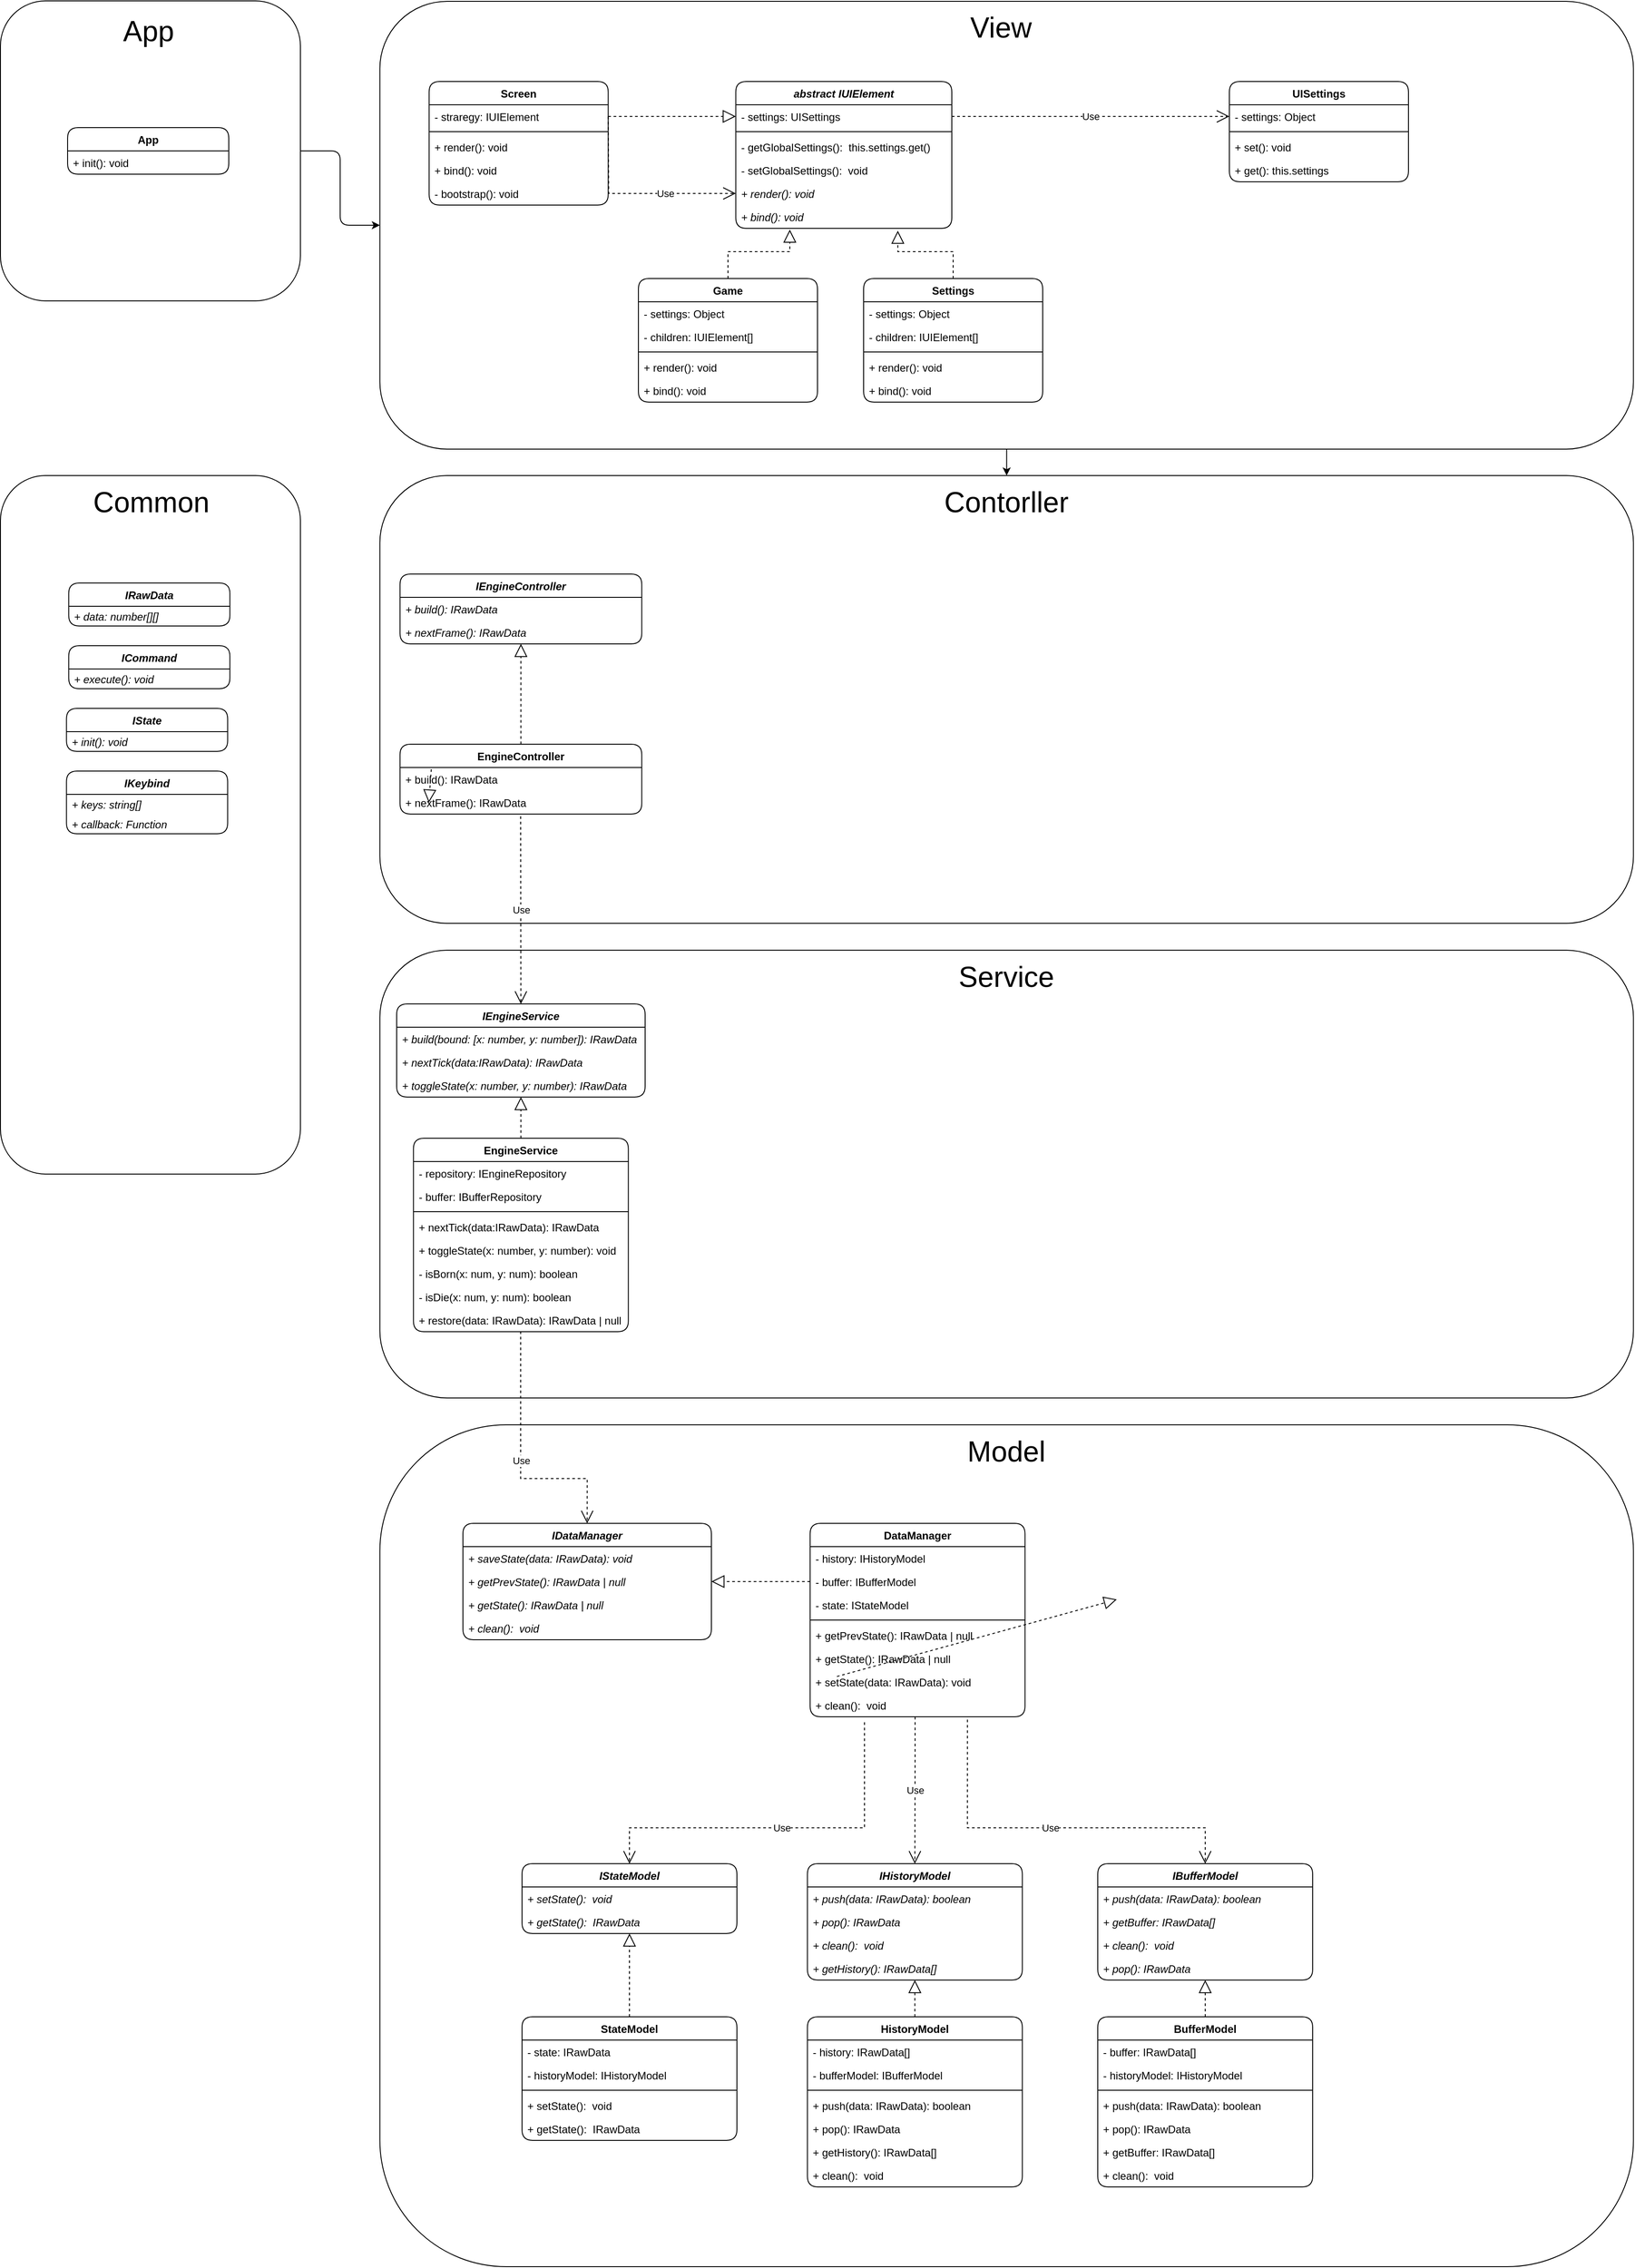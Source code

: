 <mxfile version="20.2.3" type="device"><diagram id="C5RBs43oDa-KdzZeNtuy" name="Page-1"><mxGraphModel dx="4342" dy="3122" grid="1" gridSize="10" guides="1" tooltips="1" connect="1" arrows="1" fold="1" page="1" pageScale="1" pageWidth="827" pageHeight="1169" math="0" shadow="0"><root><mxCell id="WIyWlLk6GJQsqaUBKTNV-0"/><mxCell id="WIyWlLk6GJQsqaUBKTNV-1" parent="WIyWlLk6GJQsqaUBKTNV-0"/><mxCell id="ZFPQT7-plq_r8FLqakRY-70" value="" style="whiteSpace=wrap;html=1;aspect=fixed;fontSize=12;rounded=1;" parent="WIyWlLk6GJQsqaUBKTNV-1" vertex="1"><mxGeometry x="-572.5" y="-720" width="335" height="335" as="geometry"/></mxCell><mxCell id="ZFPQT7-plq_r8FLqakRY-41" value="" style="rounded=1;whiteSpace=wrap;html=1;" parent="WIyWlLk6GJQsqaUBKTNV-1" vertex="1"><mxGeometry x="-148.75" y="-190" width="1400" height="500" as="geometry"/></mxCell><mxCell id="ZFPQT7-plq_r8FLqakRY-0" value="" style="rounded=1;whiteSpace=wrap;html=1;" parent="WIyWlLk6GJQsqaUBKTNV-1" vertex="1"><mxGeometry x="-148.75" y="870" width="1400" height="940" as="geometry"/></mxCell><mxCell id="ZFPQT7-plq_r8FLqakRY-5" value="&lt;span style=&quot;font-size: 32px;&quot;&gt;Model&lt;/span&gt;" style="text;html=1;strokeColor=none;fillColor=none;align=center;verticalAlign=middle;whiteSpace=wrap;rounded=1;" parent="WIyWlLk6GJQsqaUBKTNV-1" vertex="1"><mxGeometry x="386.25" y="870" width="330" height="60" as="geometry"/></mxCell><mxCell id="ZFPQT7-plq_r8FLqakRY-6" value="" style="rounded=1;whiteSpace=wrap;html=1;" parent="WIyWlLk6GJQsqaUBKTNV-1" vertex="1"><mxGeometry x="-148.75" y="340" width="1400" height="500" as="geometry"/></mxCell><mxCell id="a0K-S5J_zmwvSvh9t8Fi-130" style="edgeStyle=none;rounded=0;orthogonalLoop=1;jettySize=auto;html=1;entryX=0.5;entryY=0;entryDx=0;entryDy=0;" edge="1" parent="WIyWlLk6GJQsqaUBKTNV-1" source="ZFPQT7-plq_r8FLqakRY-7" target="ZFPQT7-plq_r8FLqakRY-42"><mxGeometry relative="1" as="geometry"/></mxCell><mxCell id="ZFPQT7-plq_r8FLqakRY-7" value="" style="rounded=1;whiteSpace=wrap;html=1;" parent="WIyWlLk6GJQsqaUBKTNV-1" vertex="1"><mxGeometry x="-148.75" y="-719.5" width="1400" height="500" as="geometry"/></mxCell><mxCell id="ZFPQT7-plq_r8FLqakRY-8" value="&lt;font style=&quot;font-size: 32px;&quot;&gt;Service&lt;/font&gt;" style="text;html=1;strokeColor=none;fillColor=none;align=center;verticalAlign=middle;whiteSpace=wrap;rounded=1;" parent="WIyWlLk6GJQsqaUBKTNV-1" vertex="1"><mxGeometry x="386.25" y="340" width="330" height="60" as="geometry"/></mxCell><mxCell id="ZFPQT7-plq_r8FLqakRY-9" value="&lt;font style=&quot;font-size: 32px;&quot;&gt;View&lt;br&gt;&lt;/font&gt;" style="text;html=1;strokeColor=none;fillColor=none;align=center;verticalAlign=middle;whiteSpace=wrap;rounded=1;" parent="WIyWlLk6GJQsqaUBKTNV-1" vertex="1"><mxGeometry x="380.25" y="-720" width="330" height="60" as="geometry"/></mxCell><mxCell id="ZFPQT7-plq_r8FLqakRY-42" value="&lt;font style=&quot;font-size: 32px;&quot;&gt;Contorller&lt;br&gt;&lt;/font&gt;" style="text;html=1;strokeColor=none;fillColor=none;align=center;verticalAlign=middle;whiteSpace=wrap;rounded=1;" parent="WIyWlLk6GJQsqaUBKTNV-1" vertex="1"><mxGeometry x="386.25" y="-190" width="330" height="60" as="geometry"/></mxCell><mxCell id="ZFPQT7-plq_r8FLqakRY-62" value="App" style="swimlane;fontStyle=1;align=center;verticalAlign=top;childLayout=stackLayout;horizontal=1;startSize=26;horizontalStack=0;resizeParent=1;resizeParentMax=0;resizeLast=0;collapsible=1;marginBottom=0;fontSize=12;rounded=1;" parent="WIyWlLk6GJQsqaUBKTNV-1" vertex="1"><mxGeometry x="-497.5" y="-578.5" width="180" height="52" as="geometry"/></mxCell><mxCell id="ZFPQT7-plq_r8FLqakRY-67" value="+ init(): void" style="text;strokeColor=none;fillColor=none;align=left;verticalAlign=top;spacingLeft=4;spacingRight=4;overflow=hidden;rotatable=0;points=[[0,0.5],[1,0.5]];portConstraint=eastwest;fontSize=12;rounded=1;" parent="ZFPQT7-plq_r8FLqakRY-62" vertex="1"><mxGeometry y="26" width="180" height="26" as="geometry"/></mxCell><mxCell id="ZFPQT7-plq_r8FLqakRY-71" value="&lt;font style=&quot;font-size: 32px;&quot;&gt;App&lt;br&gt;&lt;/font&gt;" style="text;html=1;strokeColor=none;fillColor=none;align=center;verticalAlign=middle;whiteSpace=wrap;rounded=1;" parent="WIyWlLk6GJQsqaUBKTNV-1" vertex="1"><mxGeometry x="-572.5" y="-716.5" width="330" height="60" as="geometry"/></mxCell><mxCell id="ZFPQT7-plq_r8FLqakRY-72" value="HistoryModel" style="swimlane;fontStyle=1;align=center;verticalAlign=top;childLayout=stackLayout;horizontal=1;startSize=26;horizontalStack=0;resizeParent=1;resizeParentMax=0;resizeLast=0;collapsible=1;marginBottom=0;fontSize=12;rounded=1;" parent="WIyWlLk6GJQsqaUBKTNV-1" vertex="1"><mxGeometry x="328.75" y="1531" width="240" height="190" as="geometry"/></mxCell><mxCell id="ZFPQT7-plq_r8FLqakRY-73" value="- history: IRawData[]" style="text;strokeColor=none;fillColor=none;align=left;verticalAlign=top;spacingLeft=4;spacingRight=4;overflow=hidden;rotatable=0;points=[[0,0.5],[1,0.5]];portConstraint=eastwest;fontSize=12;rounded=1;" parent="ZFPQT7-plq_r8FLqakRY-72" vertex="1"><mxGeometry y="26" width="240" height="26" as="geometry"/></mxCell><mxCell id="a0K-S5J_zmwvSvh9t8Fi-145" value="- bufferModel: IBufferModel" style="text;strokeColor=none;fillColor=none;align=left;verticalAlign=top;spacingLeft=4;spacingRight=4;overflow=hidden;rotatable=0;points=[[0,0.5],[1,0.5]];portConstraint=eastwest;fontSize=12;rounded=1;" vertex="1" parent="ZFPQT7-plq_r8FLqakRY-72"><mxGeometry y="52" width="240" height="26" as="geometry"/></mxCell><mxCell id="ZFPQT7-plq_r8FLqakRY-77" value="" style="line;strokeWidth=1;fillColor=none;align=left;verticalAlign=middle;spacingTop=-1;spacingLeft=3;spacingRight=3;rotatable=0;labelPosition=right;points=[];portConstraint=eastwest;fontSize=12;rounded=1;" parent="ZFPQT7-plq_r8FLqakRY-72" vertex="1"><mxGeometry y="78" width="240" height="8" as="geometry"/></mxCell><mxCell id="ZFPQT7-plq_r8FLqakRY-76" value="+ push(data: IRawData): boolean" style="text;strokeColor=none;fillColor=none;align=left;verticalAlign=top;spacingLeft=4;spacingRight=4;overflow=hidden;rotatable=0;points=[[0,0.5],[1,0.5]];portConstraint=eastwest;fontSize=12;rounded=1;" parent="ZFPQT7-plq_r8FLqakRY-72" vertex="1"><mxGeometry y="86" width="240" height="26" as="geometry"/></mxCell><mxCell id="ZFPQT7-plq_r8FLqakRY-78" value="+ pop(): IRawData" style="text;strokeColor=none;fillColor=none;align=left;verticalAlign=top;spacingLeft=4;spacingRight=4;overflow=hidden;rotatable=0;points=[[0,0.5],[1,0.5]];portConstraint=eastwest;fontSize=12;rounded=1;" parent="ZFPQT7-plq_r8FLqakRY-72" vertex="1"><mxGeometry y="112" width="240" height="26" as="geometry"/></mxCell><mxCell id="a0K-S5J_zmwvSvh9t8Fi-171" value="+ getHistory(): IRawData[]" style="text;strokeColor=none;fillColor=none;align=left;verticalAlign=top;spacingLeft=4;spacingRight=4;overflow=hidden;rotatable=0;points=[[0,0.5],[1,0.5]];portConstraint=eastwest;fontSize=12;rounded=1;fontStyle=0" vertex="1" parent="ZFPQT7-plq_r8FLqakRY-72"><mxGeometry y="138" width="240" height="26" as="geometry"/></mxCell><mxCell id="a0K-S5J_zmwvSvh9t8Fi-67" value="+ clean():  void" style="text;strokeColor=none;fillColor=none;align=left;verticalAlign=top;spacingLeft=4;spacingRight=4;overflow=hidden;rotatable=0;points=[[0,0.5],[1,0.5]];portConstraint=eastwest;fontSize=12;rounded=1;fontStyle=0" vertex="1" parent="ZFPQT7-plq_r8FLqakRY-72"><mxGeometry y="164" width="240" height="26" as="geometry"/></mxCell><mxCell id="ZFPQT7-plq_r8FLqakRY-80" value="" style="rounded=1;whiteSpace=wrap;html=1;fontSize=12;" parent="WIyWlLk6GJQsqaUBKTNV-1" vertex="1"><mxGeometry x="-572.5" y="-190" width="335" height="780" as="geometry"/></mxCell><mxCell id="ZFPQT7-plq_r8FLqakRY-81" value="&lt;font style=&quot;font-size: 32px;&quot;&gt;Common&lt;br&gt;&lt;/font&gt;" style="text;html=1;strokeColor=none;fillColor=none;align=center;verticalAlign=middle;whiteSpace=wrap;rounded=1;" parent="WIyWlLk6GJQsqaUBKTNV-1" vertex="1"><mxGeometry x="-568.75" y="-190" width="330" height="60" as="geometry"/></mxCell><mxCell id="ZFPQT7-plq_r8FLqakRY-82" value="IRawData" style="swimlane;fontStyle=3;align=center;verticalAlign=top;childLayout=stackLayout;horizontal=1;startSize=26;horizontalStack=0;resizeParent=1;resizeParentMax=0;resizeLast=0;collapsible=1;marginBottom=0;fontSize=12;rounded=1;" parent="WIyWlLk6GJQsqaUBKTNV-1" vertex="1"><mxGeometry x="-496.25" y="-70" width="180" height="48" as="geometry"/></mxCell><mxCell id="ZFPQT7-plq_r8FLqakRY-83" value="+ data: number[][]" style="text;strokeColor=none;fillColor=none;align=left;verticalAlign=middle;spacingLeft=4;spacingRight=4;overflow=hidden;rotatable=0;points=[[0,0.5],[1,0.5]];portConstraint=eastwest;fontSize=12;fontStyle=2;rounded=1;" parent="ZFPQT7-plq_r8FLqakRY-82" vertex="1"><mxGeometry y="26" width="180" height="22" as="geometry"/></mxCell><mxCell id="ZFPQT7-plq_r8FLqakRY-112" value="" style="endArrow=block;dashed=1;endFill=0;endSize=12;html=1;rounded=1;fontSize=12;exitX=0.5;exitY=0;exitDx=0;exitDy=0;entryX=0.503;entryY=1.124;entryDx=0;entryDy=0;entryPerimeter=0;" parent="WIyWlLk6GJQsqaUBKTNV-1" source="ZFPQT7-plq_r8FLqakRY-35" edge="1"><mxGeometry width="160" relative="1" as="geometry"><mxPoint x="-90" y="120" as="sourcePoint"/><mxPoint x="-94.07" y="175.224" as="targetPoint"/><Array as="points"/></mxGeometry></mxCell><mxCell id="ZFPQT7-plq_r8FLqakRY-154" value="ICommand" style="swimlane;fontStyle=3;align=center;verticalAlign=top;childLayout=stackLayout;horizontal=1;startSize=26;horizontalStack=0;resizeParent=1;resizeParentMax=0;resizeLast=0;collapsible=1;marginBottom=0;fontSize=12;rounded=1;" parent="WIyWlLk6GJQsqaUBKTNV-1" vertex="1"><mxGeometry x="-496.25" width="180" height="48" as="geometry"/></mxCell><mxCell id="ZFPQT7-plq_r8FLqakRY-155" value="+ execute(): void" style="text;strokeColor=none;fillColor=none;align=left;verticalAlign=middle;spacingLeft=4;spacingRight=4;overflow=hidden;rotatable=0;points=[[0,0.5],[1,0.5]];portConstraint=eastwest;fontSize=12;fontStyle=2;rounded=1;" parent="ZFPQT7-plq_r8FLqakRY-154" vertex="1"><mxGeometry y="26" width="180" height="22" as="geometry"/></mxCell><mxCell id="ZFPQT7-plq_r8FLqakRY-205" value="IHistoryModel" style="swimlane;fontStyle=3;align=center;verticalAlign=top;childLayout=stackLayout;horizontal=1;startSize=26;horizontalStack=0;resizeParent=1;resizeParentMax=0;resizeLast=0;collapsible=1;marginBottom=0;fontSize=12;rounded=1;" parent="WIyWlLk6GJQsqaUBKTNV-1" vertex="1"><mxGeometry x="328.75" y="1360" width="240" height="130" as="geometry"/></mxCell><mxCell id="ZFPQT7-plq_r8FLqakRY-208" value="+ push(data: IRawData): boolean" style="text;strokeColor=none;fillColor=none;align=left;verticalAlign=top;spacingLeft=4;spacingRight=4;overflow=hidden;rotatable=0;points=[[0,0.5],[1,0.5]];portConstraint=eastwest;fontSize=12;rounded=1;fontStyle=2" parent="ZFPQT7-plq_r8FLqakRY-205" vertex="1"><mxGeometry y="26" width="240" height="26" as="geometry"/></mxCell><mxCell id="ZFPQT7-plq_r8FLqakRY-209" value="+ pop(): IRawData" style="text;strokeColor=none;fillColor=none;align=left;verticalAlign=top;spacingLeft=4;spacingRight=4;overflow=hidden;rotatable=0;points=[[0,0.5],[1,0.5]];portConstraint=eastwest;fontSize=12;rounded=1;fontStyle=2" parent="ZFPQT7-plq_r8FLqakRY-205" vertex="1"><mxGeometry y="52" width="240" height="26" as="geometry"/></mxCell><mxCell id="a0K-S5J_zmwvSvh9t8Fi-66" value="+ clean():  void" style="text;strokeColor=none;fillColor=none;align=left;verticalAlign=top;spacingLeft=4;spacingRight=4;overflow=hidden;rotatable=0;points=[[0,0.5],[1,0.5]];portConstraint=eastwest;fontSize=12;rounded=1;fontStyle=2" vertex="1" parent="ZFPQT7-plq_r8FLqakRY-205"><mxGeometry y="78" width="240" height="26" as="geometry"/></mxCell><mxCell id="a0K-S5J_zmwvSvh9t8Fi-38" value="+ getHistory(): IRawData[]" style="text;strokeColor=none;fillColor=none;align=left;verticalAlign=top;spacingLeft=4;spacingRight=4;overflow=hidden;rotatable=0;points=[[0,0.5],[1,0.5]];portConstraint=eastwest;fontSize=12;rounded=1;fontStyle=2" vertex="1" parent="ZFPQT7-plq_r8FLqakRY-205"><mxGeometry y="104" width="240" height="26" as="geometry"/></mxCell><mxCell id="ZFPQT7-plq_r8FLqakRY-217" value="IState" style="swimlane;fontStyle=3;align=center;verticalAlign=top;childLayout=stackLayout;horizontal=1;startSize=26;horizontalStack=0;resizeParent=1;resizeParentMax=0;resizeLast=0;collapsible=1;marginBottom=0;fontSize=12;rounded=1;" parent="WIyWlLk6GJQsqaUBKTNV-1" vertex="1"><mxGeometry x="-498.75" y="70" width="180" height="48" as="geometry"/></mxCell><mxCell id="ZFPQT7-plq_r8FLqakRY-218" value="+ init(): void" style="text;strokeColor=none;fillColor=none;align=left;verticalAlign=middle;spacingLeft=4;spacingRight=4;overflow=hidden;rotatable=0;points=[[0,0.5],[1,0.5]];portConstraint=eastwest;fontSize=12;fontStyle=2;rounded=1;" parent="ZFPQT7-plq_r8FLqakRY-217" vertex="1"><mxGeometry y="26" width="180" height="22" as="geometry"/></mxCell><mxCell id="ZFPQT7-plq_r8FLqakRY-226" value="" style="edgeStyle=orthogonalEdgeStyle;rounded=1;orthogonalLoop=1;jettySize=auto;html=1;entryX=0;entryY=0.5;entryDx=0;entryDy=0;fontSize=12;exitX=1;exitY=0.5;exitDx=0;exitDy=0;endArrow=classic;endFill=1;" parent="WIyWlLk6GJQsqaUBKTNV-1" source="ZFPQT7-plq_r8FLqakRY-70" target="ZFPQT7-plq_r8FLqakRY-7" edge="1"><mxGeometry relative="1" as="geometry"><mxPoint x="-643.75" y="60" as="sourcePoint"/><mxPoint x="-498.75" y="60" as="targetPoint"/></mxGeometry></mxCell><mxCell id="ZFPQT7-plq_r8FLqakRY-315" value="Screen" style="swimlane;fontStyle=1;align=center;verticalAlign=top;childLayout=stackLayout;horizontal=1;startSize=26;horizontalStack=0;resizeParent=1;resizeParentMax=0;resizeLast=0;collapsible=1;marginBottom=0;fontSize=12;rounded=1;" parent="WIyWlLk6GJQsqaUBKTNV-1" vertex="1"><mxGeometry x="-93.75" y="-630" width="200" height="138" as="geometry"/></mxCell><mxCell id="a0K-S5J_zmwvSvh9t8Fi-105" value="- straregy: IUIElement" style="text;strokeColor=none;fillColor=none;align=left;verticalAlign=top;spacingLeft=4;spacingRight=4;overflow=hidden;rotatable=0;points=[[0,0.5],[1,0.5]];portConstraint=eastwest;fontSize=12;rounded=1;" vertex="1" parent="ZFPQT7-plq_r8FLqakRY-315"><mxGeometry y="26" width="200" height="26" as="geometry"/></mxCell><mxCell id="1AqhYVj75yajqTgA6Vtp-3" value="" style="line;strokeWidth=1;fillColor=none;align=left;verticalAlign=middle;spacingTop=-1;spacingLeft=3;spacingRight=3;rotatable=0;labelPosition=right;points=[];portConstraint=eastwest;fontSize=16;" parent="ZFPQT7-plq_r8FLqakRY-315" vertex="1"><mxGeometry y="52" width="200" height="8" as="geometry"/></mxCell><mxCell id="ZFPQT7-plq_r8FLqakRY-317" value="+ render(): void" style="text;strokeColor=none;fillColor=none;align=left;verticalAlign=top;spacingLeft=4;spacingRight=4;overflow=hidden;rotatable=0;points=[[0,0.5],[1,0.5]];portConstraint=eastwest;fontSize=12;rounded=1;" parent="ZFPQT7-plq_r8FLqakRY-315" vertex="1"><mxGeometry y="60" width="200" height="26" as="geometry"/></mxCell><mxCell id="a0K-S5J_zmwvSvh9t8Fi-115" value="+ bind(): void" style="text;strokeColor=none;fillColor=none;align=left;verticalAlign=top;spacingLeft=4;spacingRight=4;overflow=hidden;rotatable=0;points=[[0,0.5],[1,0.5]];portConstraint=eastwest;fontSize=12;rounded=1;" vertex="1" parent="ZFPQT7-plq_r8FLqakRY-315"><mxGeometry y="86" width="200" height="26" as="geometry"/></mxCell><mxCell id="1AqhYVj75yajqTgA6Vtp-1" value="- bootstrap(): void" style="text;strokeColor=none;fillColor=none;align=left;verticalAlign=top;spacingLeft=4;spacingRight=4;overflow=hidden;rotatable=0;points=[[0,0.5],[1,0.5]];portConstraint=eastwest;fontSize=12;rounded=1;" parent="ZFPQT7-plq_r8FLqakRY-315" vertex="1"><mxGeometry y="112" width="200" height="26" as="geometry"/></mxCell><mxCell id="ZFPQT7-plq_r8FLqakRY-327" value="abstract IUIElement" style="swimlane;fontStyle=3;align=center;verticalAlign=top;childLayout=stackLayout;horizontal=1;startSize=26;horizontalStack=0;resizeParent=1;resizeParentMax=0;resizeLast=0;collapsible=1;marginBottom=0;fontSize=12;rounded=1;" parent="WIyWlLk6GJQsqaUBKTNV-1" vertex="1"><mxGeometry x="248.75" y="-630" width="241.25" height="164" as="geometry"/></mxCell><mxCell id="a0K-S5J_zmwvSvh9t8Fi-204" value="- settings: UISettings" style="text;strokeColor=none;fillColor=none;align=left;verticalAlign=top;spacingLeft=4;spacingRight=4;overflow=hidden;rotatable=0;points=[[0,0.5],[1,0.5]];portConstraint=eastwest;fontSize=12;rounded=1;" vertex="1" parent="ZFPQT7-plq_r8FLqakRY-327"><mxGeometry y="26" width="241.25" height="26" as="geometry"/></mxCell><mxCell id="a0K-S5J_zmwvSvh9t8Fi-205" value="" style="line;strokeWidth=1;fillColor=none;align=left;verticalAlign=middle;spacingTop=-1;spacingLeft=3;spacingRight=3;rotatable=0;labelPosition=right;points=[];portConstraint=eastwest;fontSize=16;" vertex="1" parent="ZFPQT7-plq_r8FLqakRY-327"><mxGeometry y="52" width="241.25" height="8" as="geometry"/></mxCell><mxCell id="a0K-S5J_zmwvSvh9t8Fi-206" value="- getGlobalSettings():  this.settings.get()" style="text;strokeColor=none;fillColor=none;align=left;verticalAlign=top;spacingLeft=4;spacingRight=4;overflow=hidden;rotatable=0;points=[[0,0.5],[1,0.5]];portConstraint=eastwest;fontSize=12;rounded=1;" vertex="1" parent="ZFPQT7-plq_r8FLqakRY-327"><mxGeometry y="60" width="241.25" height="26" as="geometry"/></mxCell><mxCell id="a0K-S5J_zmwvSvh9t8Fi-207" value="- setGlobalSettings():  void" style="text;strokeColor=none;fillColor=none;align=left;verticalAlign=top;spacingLeft=4;spacingRight=4;overflow=hidden;rotatable=0;points=[[0,0.5],[1,0.5]];portConstraint=eastwest;fontSize=12;rounded=1;" vertex="1" parent="ZFPQT7-plq_r8FLqakRY-327"><mxGeometry y="86" width="241.25" height="26" as="geometry"/></mxCell><mxCell id="ZFPQT7-plq_r8FLqakRY-328" value="+ render(): void" style="text;strokeColor=none;fillColor=none;align=left;verticalAlign=top;spacingLeft=4;spacingRight=4;overflow=hidden;rotatable=0;points=[[0,0.5],[1,0.5]];portConstraint=eastwest;fontSize=12;fontStyle=2;rounded=1;" parent="ZFPQT7-plq_r8FLqakRY-327" vertex="1"><mxGeometry y="112" width="241.25" height="26" as="geometry"/></mxCell><mxCell id="a0K-S5J_zmwvSvh9t8Fi-92" value="+ bind(): void" style="text;strokeColor=none;fillColor=none;align=left;verticalAlign=top;spacingLeft=4;spacingRight=4;overflow=hidden;rotatable=0;points=[[0,0.5],[1,0.5]];portConstraint=eastwest;fontSize=12;fontStyle=2;rounded=1;" vertex="1" parent="ZFPQT7-plq_r8FLqakRY-327"><mxGeometry y="138" width="241.25" height="26" as="geometry"/></mxCell><mxCell id="a0K-S5J_zmwvSvh9t8Fi-1" value="IEngineController" style="swimlane;fontStyle=3;align=center;verticalAlign=top;childLayout=stackLayout;horizontal=1;startSize=26;horizontalStack=0;resizeParent=1;resizeParentMax=0;resizeLast=0;collapsible=1;marginBottom=0;fontSize=12;rounded=1;" vertex="1" parent="WIyWlLk6GJQsqaUBKTNV-1"><mxGeometry x="-126.25" y="-80" width="270" height="78" as="geometry"/></mxCell><mxCell id="a0K-S5J_zmwvSvh9t8Fi-3" value="+ build(): IRawData" style="text;strokeColor=none;fillColor=none;align=left;verticalAlign=top;spacingLeft=4;spacingRight=4;overflow=hidden;rotatable=0;points=[[0,0.5],[1,0.5]];portConstraint=eastwest;fontSize=12;rounded=1;fontStyle=2" vertex="1" parent="a0K-S5J_zmwvSvh9t8Fi-1"><mxGeometry y="26" width="270" height="26" as="geometry"/></mxCell><mxCell id="a0K-S5J_zmwvSvh9t8Fi-81" value="+ nextFrame(): IRawData" style="text;strokeColor=none;fillColor=none;align=left;verticalAlign=top;spacingLeft=4;spacingRight=4;overflow=hidden;rotatable=0;points=[[0,0.5],[1,0.5]];portConstraint=eastwest;fontSize=12;rounded=1;fontStyle=2" vertex="1" parent="a0K-S5J_zmwvSvh9t8Fi-1"><mxGeometry y="52" width="270" height="26" as="geometry"/></mxCell><mxCell id="a0K-S5J_zmwvSvh9t8Fi-4" value="IEngineService" style="swimlane;fontStyle=3;align=center;verticalAlign=top;childLayout=stackLayout;horizontal=1;startSize=26;horizontalStack=0;resizeParent=1;resizeParentMax=0;resizeLast=0;collapsible=1;marginBottom=0;fontSize=12;rounded=1;" vertex="1" parent="WIyWlLk6GJQsqaUBKTNV-1"><mxGeometry x="-130" y="400" width="277.5" height="104" as="geometry"/></mxCell><mxCell id="a0K-S5J_zmwvSvh9t8Fi-32" value="+ build(bound: [x: number, y: number]): IRawData" style="text;strokeColor=none;fillColor=none;align=left;verticalAlign=top;spacingLeft=4;spacingRight=4;overflow=hidden;rotatable=0;points=[[0,0.5],[1,0.5]];portConstraint=eastwest;fontSize=12;rounded=1;fontStyle=2" vertex="1" parent="a0K-S5J_zmwvSvh9t8Fi-4"><mxGeometry y="26" width="277.5" height="26" as="geometry"/></mxCell><mxCell id="a0K-S5J_zmwvSvh9t8Fi-5" value="+ nextTick(data:IRawData): IRawData" style="text;strokeColor=none;fillColor=none;align=left;verticalAlign=top;spacingLeft=4;spacingRight=4;overflow=hidden;rotatable=0;points=[[0,0.5],[1,0.5]];portConstraint=eastwest;fontSize=12;rounded=1;fontStyle=2" vertex="1" parent="a0K-S5J_zmwvSvh9t8Fi-4"><mxGeometry y="52" width="277.5" height="26" as="geometry"/></mxCell><mxCell id="a0K-S5J_zmwvSvh9t8Fi-6" value="+ toggleState(x: number, y: number): IRawData" style="text;strokeColor=none;fillColor=none;align=left;verticalAlign=top;spacingLeft=4;spacingRight=4;overflow=hidden;rotatable=0;points=[[0,0.5],[1,0.5]];portConstraint=eastwest;fontSize=12;rounded=1;fontStyle=2" vertex="1" parent="a0K-S5J_zmwvSvh9t8Fi-4"><mxGeometry y="78" width="277.5" height="26" as="geometry"/></mxCell><mxCell id="a0K-S5J_zmwvSvh9t8Fi-9" value="EngineService" style="swimlane;fontStyle=1;align=center;verticalAlign=top;childLayout=stackLayout;horizontal=1;startSize=26;horizontalStack=0;resizeParent=1;resizeParentMax=0;resizeLast=0;collapsible=1;marginBottom=0;fontSize=12;rounded=1;" vertex="1" parent="WIyWlLk6GJQsqaUBKTNV-1"><mxGeometry x="-111.25" y="550" width="240" height="216" as="geometry"/></mxCell><mxCell id="a0K-S5J_zmwvSvh9t8Fi-22" value="- repository: IEngineRepository" style="text;strokeColor=none;fillColor=none;align=left;verticalAlign=top;spacingLeft=4;spacingRight=4;overflow=hidden;rotatable=0;points=[[0,0.5],[1,0.5]];portConstraint=eastwest;fontSize=12;rounded=1;" vertex="1" parent="a0K-S5J_zmwvSvh9t8Fi-9"><mxGeometry y="26" width="240" height="26" as="geometry"/></mxCell><mxCell id="a0K-S5J_zmwvSvh9t8Fi-77" value="- buffer: IBufferRepository" style="text;strokeColor=none;fillColor=none;align=left;verticalAlign=top;spacingLeft=4;spacingRight=4;overflow=hidden;rotatable=0;points=[[0,0.5],[1,0.5]];portConstraint=eastwest;fontSize=12;rounded=1;" vertex="1" parent="a0K-S5J_zmwvSvh9t8Fi-9"><mxGeometry y="52" width="240" height="26" as="geometry"/></mxCell><mxCell id="a0K-S5J_zmwvSvh9t8Fi-11" value="" style="line;strokeWidth=1;fillColor=none;align=left;verticalAlign=middle;spacingTop=-1;spacingLeft=3;spacingRight=3;rotatable=0;labelPosition=right;points=[];portConstraint=eastwest;fontSize=12;rounded=1;" vertex="1" parent="a0K-S5J_zmwvSvh9t8Fi-9"><mxGeometry y="78" width="240" height="8" as="geometry"/></mxCell><mxCell id="a0K-S5J_zmwvSvh9t8Fi-12" value="+ nextTick(data:IRawData): IRawData" style="text;strokeColor=none;fillColor=none;align=left;verticalAlign=top;spacingLeft=4;spacingRight=4;overflow=hidden;rotatable=0;points=[[0,0.5],[1,0.5]];portConstraint=eastwest;fontSize=12;rounded=1;" vertex="1" parent="a0K-S5J_zmwvSvh9t8Fi-9"><mxGeometry y="86" width="240" height="26" as="geometry"/></mxCell><mxCell id="a0K-S5J_zmwvSvh9t8Fi-13" value="+ toggleState(x: number, y: number): void" style="text;strokeColor=none;fillColor=none;align=left;verticalAlign=top;spacingLeft=4;spacingRight=4;overflow=hidden;rotatable=0;points=[[0,0.5],[1,0.5]];portConstraint=eastwest;fontSize=12;rounded=1;" vertex="1" parent="a0K-S5J_zmwvSvh9t8Fi-9"><mxGeometry y="112" width="240" height="26" as="geometry"/></mxCell><mxCell id="a0K-S5J_zmwvSvh9t8Fi-14" value="- isBorn(x: num, y: num): boolean" style="text;strokeColor=none;fillColor=none;align=left;verticalAlign=top;spacingLeft=4;spacingRight=4;overflow=hidden;rotatable=0;points=[[0,0.5],[1,0.5]];portConstraint=eastwest;fontSize=12;rounded=1;" vertex="1" parent="a0K-S5J_zmwvSvh9t8Fi-9"><mxGeometry y="138" width="240" height="26" as="geometry"/></mxCell><mxCell id="a0K-S5J_zmwvSvh9t8Fi-15" value="- isDie(x: num, y: num): boolean" style="text;strokeColor=none;fillColor=none;align=left;verticalAlign=top;spacingLeft=4;spacingRight=4;overflow=hidden;rotatable=0;points=[[0,0.5],[1,0.5]];portConstraint=eastwest;fontSize=12;rounded=1;" vertex="1" parent="a0K-S5J_zmwvSvh9t8Fi-9"><mxGeometry y="164" width="240" height="26" as="geometry"/></mxCell><mxCell id="a0K-S5J_zmwvSvh9t8Fi-16" value="+ restore(data: IRawData): IRawData | null" style="text;strokeColor=none;fillColor=none;align=left;verticalAlign=top;spacingLeft=4;spacingRight=4;overflow=hidden;rotatable=0;points=[[0,0.5],[1,0.5]];portConstraint=eastwest;fontSize=12;rounded=1;" vertex="1" parent="a0K-S5J_zmwvSvh9t8Fi-9"><mxGeometry y="190" width="240" height="26" as="geometry"/></mxCell><mxCell id="a0K-S5J_zmwvSvh9t8Fi-23" value="" style="endArrow=block;dashed=1;endFill=0;endSize=12;html=1;rounded=0;exitX=0.5;exitY=0;exitDx=0;exitDy=0;" edge="1" parent="WIyWlLk6GJQsqaUBKTNV-1" source="a0K-S5J_zmwvSvh9t8Fi-9" target="a0K-S5J_zmwvSvh9t8Fi-6"><mxGeometry width="160" relative="1" as="geometry"><mxPoint x="81.25" y="730" as="sourcePoint"/><mxPoint x="241.25" y="730" as="targetPoint"/></mxGeometry></mxCell><mxCell id="a0K-S5J_zmwvSvh9t8Fi-24" value="DataManager" style="swimlane;fontStyle=1;align=center;verticalAlign=top;childLayout=stackLayout;horizontal=1;startSize=26;horizontalStack=0;resizeParent=1;resizeParentMax=0;resizeLast=0;collapsible=1;marginBottom=0;fontSize=12;rounded=1;" vertex="1" parent="WIyWlLk6GJQsqaUBKTNV-1"><mxGeometry x="331.75" y="980" width="240" height="216" as="geometry"/></mxCell><mxCell id="a0K-S5J_zmwvSvh9t8Fi-25" value="- history: IHistoryModel" style="text;strokeColor=none;fillColor=none;align=left;verticalAlign=top;spacingLeft=4;spacingRight=4;overflow=hidden;rotatable=0;points=[[0,0.5],[1,0.5]];portConstraint=eastwest;fontSize=12;rounded=1;" vertex="1" parent="a0K-S5J_zmwvSvh9t8Fi-24"><mxGeometry y="26" width="240" height="26" as="geometry"/></mxCell><mxCell id="a0K-S5J_zmwvSvh9t8Fi-170" value="- buffer: IBufferModel" style="text;strokeColor=none;fillColor=none;align=left;verticalAlign=top;spacingLeft=4;spacingRight=4;overflow=hidden;rotatable=0;points=[[0,0.5],[1,0.5]];portConstraint=eastwest;fontSize=12;rounded=1;" vertex="1" parent="a0K-S5J_zmwvSvh9t8Fi-24"><mxGeometry y="52" width="240" height="26" as="geometry"/></mxCell><mxCell id="a0K-S5J_zmwvSvh9t8Fi-163" value="- state: IStateModel" style="text;strokeColor=none;fillColor=none;align=left;verticalAlign=top;spacingLeft=4;spacingRight=4;overflow=hidden;rotatable=0;points=[[0,0.5],[1,0.5]];portConstraint=eastwest;fontSize=12;rounded=1;" vertex="1" parent="a0K-S5J_zmwvSvh9t8Fi-24"><mxGeometry y="78" width="240" height="26" as="geometry"/></mxCell><mxCell id="a0K-S5J_zmwvSvh9t8Fi-26" value="" style="line;strokeWidth=1;fillColor=none;align=left;verticalAlign=middle;spacingTop=-1;spacingLeft=3;spacingRight=3;rotatable=0;labelPosition=right;points=[];portConstraint=eastwest;fontSize=12;rounded=1;" vertex="1" parent="a0K-S5J_zmwvSvh9t8Fi-24"><mxGeometry y="104" width="240" height="8" as="geometry"/></mxCell><mxCell id="a0K-S5J_zmwvSvh9t8Fi-41" value="+ getPrevState(): IRawData | null" style="text;strokeColor=none;fillColor=none;align=left;verticalAlign=top;spacingLeft=4;spacingRight=4;overflow=hidden;rotatable=0;points=[[0,0.5],[1,0.5]];portConstraint=eastwest;fontSize=12;rounded=1;fontStyle=0" vertex="1" parent="a0K-S5J_zmwvSvh9t8Fi-24"><mxGeometry y="112" width="240" height="26" as="geometry"/></mxCell><mxCell id="a0K-S5J_zmwvSvh9t8Fi-177" value="+ getState(): IRawData | null" style="text;strokeColor=none;fillColor=none;align=left;verticalAlign=top;spacingLeft=4;spacingRight=4;overflow=hidden;rotatable=0;points=[[0,0.5],[1,0.5]];portConstraint=eastwest;fontSize=12;rounded=1;fontStyle=0" vertex="1" parent="a0K-S5J_zmwvSvh9t8Fi-24"><mxGeometry y="138" width="240" height="26" as="geometry"/></mxCell><mxCell id="a0K-S5J_zmwvSvh9t8Fi-165" value="+ setState(data: IRawData): void" style="text;strokeColor=none;fillColor=none;align=left;verticalAlign=top;spacingLeft=4;spacingRight=4;overflow=hidden;rotatable=0;points=[[0,0.5],[1,0.5]];portConstraint=eastwest;fontSize=12;rounded=1;fontStyle=0" vertex="1" parent="a0K-S5J_zmwvSvh9t8Fi-24"><mxGeometry y="164" width="240" height="26" as="geometry"/></mxCell><mxCell id="a0K-S5J_zmwvSvh9t8Fi-69" value="+ clean():  void" style="text;strokeColor=none;fillColor=none;align=left;verticalAlign=top;spacingLeft=4;spacingRight=4;overflow=hidden;rotatable=0;points=[[0,0.5],[1,0.5]];portConstraint=eastwest;fontSize=12;rounded=1;fontStyle=0" vertex="1" parent="a0K-S5J_zmwvSvh9t8Fi-24"><mxGeometry y="190" width="240" height="26" as="geometry"/></mxCell><mxCell id="a0K-S5J_zmwvSvh9t8Fi-33" value="IDataManager" style="swimlane;fontStyle=3;align=center;verticalAlign=top;childLayout=stackLayout;horizontal=1;startSize=26;horizontalStack=0;resizeParent=1;resizeParentMax=0;resizeLast=0;collapsible=1;marginBottom=0;fontSize=12;rounded=1;" vertex="1" parent="WIyWlLk6GJQsqaUBKTNV-1"><mxGeometry x="-56" y="980" width="277.5" height="130" as="geometry"/></mxCell><mxCell id="a0K-S5J_zmwvSvh9t8Fi-36" value="+ saveState(data: IRawData): void" style="text;strokeColor=none;fillColor=none;align=left;verticalAlign=top;spacingLeft=4;spacingRight=4;overflow=hidden;rotatable=0;points=[[0,0.5],[1,0.5]];portConstraint=eastwest;fontSize=12;rounded=1;fontStyle=2" vertex="1" parent="a0K-S5J_zmwvSvh9t8Fi-33"><mxGeometry y="26" width="277.5" height="26" as="geometry"/></mxCell><mxCell id="a0K-S5J_zmwvSvh9t8Fi-37" value="+ getPrevState(): IRawData | null" style="text;strokeColor=none;fillColor=none;align=left;verticalAlign=top;spacingLeft=4;spacingRight=4;overflow=hidden;rotatable=0;points=[[0,0.5],[1,0.5]];portConstraint=eastwest;fontSize=12;rounded=1;fontStyle=2" vertex="1" parent="a0K-S5J_zmwvSvh9t8Fi-33"><mxGeometry y="52" width="277.5" height="26" as="geometry"/></mxCell><mxCell id="a0K-S5J_zmwvSvh9t8Fi-176" value="+ getState(): IRawData | null" style="text;strokeColor=none;fillColor=none;align=left;verticalAlign=top;spacingLeft=4;spacingRight=4;overflow=hidden;rotatable=0;points=[[0,0.5],[1,0.5]];portConstraint=eastwest;fontSize=12;rounded=1;fontStyle=2" vertex="1" parent="a0K-S5J_zmwvSvh9t8Fi-33"><mxGeometry y="78" width="277.5" height="26" as="geometry"/></mxCell><mxCell id="a0K-S5J_zmwvSvh9t8Fi-68" value="+ clean():  void" style="text;strokeColor=none;fillColor=none;align=left;verticalAlign=top;spacingLeft=4;spacingRight=4;overflow=hidden;rotatable=0;points=[[0,0.5],[1,0.5]];portConstraint=eastwest;fontSize=12;rounded=1;fontStyle=2" vertex="1" parent="a0K-S5J_zmwvSvh9t8Fi-33"><mxGeometry y="104" width="277.5" height="26" as="geometry"/></mxCell><mxCell id="a0K-S5J_zmwvSvh9t8Fi-42" value="" style="endArrow=block;dashed=1;endFill=0;endSize=12;html=1;rounded=0;exitX=0;exitY=0.5;exitDx=0;exitDy=0;entryX=1;entryY=0.5;entryDx=0;entryDy=0;" edge="1" parent="WIyWlLk6GJQsqaUBKTNV-1" source="a0K-S5J_zmwvSvh9t8Fi-170" target="a0K-S5J_zmwvSvh9t8Fi-37"><mxGeometry width="160" relative="1" as="geometry"><mxPoint x="494.25" y="1071" as="sourcePoint"/><mxPoint x="51.5" y="1045" as="targetPoint"/></mxGeometry></mxCell><mxCell id="a0K-S5J_zmwvSvh9t8Fi-43" value="BufferModel" style="swimlane;fontStyle=1;align=center;verticalAlign=top;childLayout=stackLayout;horizontal=1;startSize=26;horizontalStack=0;resizeParent=1;resizeParentMax=0;resizeLast=0;collapsible=1;marginBottom=0;fontSize=12;rounded=1;" vertex="1" parent="WIyWlLk6GJQsqaUBKTNV-1"><mxGeometry x="653" y="1531" width="240" height="190" as="geometry"/></mxCell><mxCell id="a0K-S5J_zmwvSvh9t8Fi-174" value="- buffer: IRawData[]" style="text;strokeColor=none;fillColor=none;align=left;verticalAlign=top;spacingLeft=4;spacingRight=4;overflow=hidden;rotatable=0;points=[[0,0.5],[1,0.5]];portConstraint=eastwest;fontSize=12;rounded=1;" vertex="1" parent="a0K-S5J_zmwvSvh9t8Fi-43"><mxGeometry y="26" width="240" height="26" as="geometry"/></mxCell><mxCell id="a0K-S5J_zmwvSvh9t8Fi-47" value="- historyModel: IHistoryModel" style="text;strokeColor=none;fillColor=none;align=left;verticalAlign=top;spacingLeft=4;spacingRight=4;overflow=hidden;rotatable=0;points=[[0,0.5],[1,0.5]];portConstraint=eastwest;fontSize=12;rounded=1;" vertex="1" parent="a0K-S5J_zmwvSvh9t8Fi-43"><mxGeometry y="52" width="240" height="26" as="geometry"/></mxCell><mxCell id="a0K-S5J_zmwvSvh9t8Fi-48" value="" style="line;strokeWidth=1;fillColor=none;align=left;verticalAlign=middle;spacingTop=-1;spacingLeft=3;spacingRight=3;rotatable=0;labelPosition=right;points=[];portConstraint=eastwest;fontSize=12;rounded=1;" vertex="1" parent="a0K-S5J_zmwvSvh9t8Fi-43"><mxGeometry y="78" width="240" height="8" as="geometry"/></mxCell><mxCell id="a0K-S5J_zmwvSvh9t8Fi-44" value="+ push(data: IRawData): boolean" style="text;strokeColor=none;fillColor=none;align=left;verticalAlign=top;spacingLeft=4;spacingRight=4;overflow=hidden;rotatable=0;points=[[0,0.5],[1,0.5]];portConstraint=eastwest;fontSize=12;rounded=1;" vertex="1" parent="a0K-S5J_zmwvSvh9t8Fi-43"><mxGeometry y="86" width="240" height="26" as="geometry"/></mxCell><mxCell id="a0K-S5J_zmwvSvh9t8Fi-45" value="+ pop(): IRawData" style="text;strokeColor=none;fillColor=none;align=left;verticalAlign=top;spacingLeft=4;spacingRight=4;overflow=hidden;rotatable=0;points=[[0,0.5],[1,0.5]];portConstraint=eastwest;fontSize=12;rounded=1;" vertex="1" parent="a0K-S5J_zmwvSvh9t8Fi-43"><mxGeometry y="112" width="240" height="26" as="geometry"/></mxCell><mxCell id="a0K-S5J_zmwvSvh9t8Fi-173" value="+ getBuffer: IRawData[]" style="text;strokeColor=none;fillColor=none;align=left;verticalAlign=top;spacingLeft=4;spacingRight=4;overflow=hidden;rotatable=0;points=[[0,0.5],[1,0.5]];portConstraint=eastwest;fontSize=12;rounded=1;fontStyle=0" vertex="1" parent="a0K-S5J_zmwvSvh9t8Fi-43"><mxGeometry y="138" width="240" height="26" as="geometry"/></mxCell><mxCell id="a0K-S5J_zmwvSvh9t8Fi-65" value="+ clean():  void" style="text;strokeColor=none;fillColor=none;align=left;verticalAlign=top;spacingLeft=4;spacingRight=4;overflow=hidden;rotatable=0;points=[[0,0.5],[1,0.5]];portConstraint=eastwest;fontSize=12;rounded=1;fontStyle=0" vertex="1" parent="a0K-S5J_zmwvSvh9t8Fi-43"><mxGeometry y="164" width="240" height="26" as="geometry"/></mxCell><mxCell id="a0K-S5J_zmwvSvh9t8Fi-50" value="IBufferModel" style="swimlane;fontStyle=3;align=center;verticalAlign=top;childLayout=stackLayout;horizontal=1;startSize=26;horizontalStack=0;resizeParent=1;resizeParentMax=0;resizeLast=0;collapsible=1;marginBottom=0;fontSize=12;rounded=1;" vertex="1" parent="WIyWlLk6GJQsqaUBKTNV-1"><mxGeometry x="653" y="1360" width="240" height="130" as="geometry"/></mxCell><mxCell id="a0K-S5J_zmwvSvh9t8Fi-51" value="+ push(data: IRawData): boolean" style="text;strokeColor=none;fillColor=none;align=left;verticalAlign=top;spacingLeft=4;spacingRight=4;overflow=hidden;rotatable=0;points=[[0,0.5],[1,0.5]];portConstraint=eastwest;fontSize=12;rounded=1;fontStyle=2" vertex="1" parent="a0K-S5J_zmwvSvh9t8Fi-50"><mxGeometry y="26" width="240" height="26" as="geometry"/></mxCell><mxCell id="a0K-S5J_zmwvSvh9t8Fi-172" value="+ getBuffer: IRawData[]" style="text;strokeColor=none;fillColor=none;align=left;verticalAlign=top;spacingLeft=4;spacingRight=4;overflow=hidden;rotatable=0;points=[[0,0.5],[1,0.5]];portConstraint=eastwest;fontSize=12;rounded=1;fontStyle=2" vertex="1" parent="a0K-S5J_zmwvSvh9t8Fi-50"><mxGeometry y="52" width="240" height="26" as="geometry"/></mxCell><mxCell id="a0K-S5J_zmwvSvh9t8Fi-64" value="+ clean():  void" style="text;strokeColor=none;fillColor=none;align=left;verticalAlign=top;spacingLeft=4;spacingRight=4;overflow=hidden;rotatable=0;points=[[0,0.5],[1,0.5]];portConstraint=eastwest;fontSize=12;rounded=1;fontStyle=2" vertex="1" parent="a0K-S5J_zmwvSvh9t8Fi-50"><mxGeometry y="78" width="240" height="26" as="geometry"/></mxCell><mxCell id="a0K-S5J_zmwvSvh9t8Fi-52" value="+ pop(): IRawData" style="text;strokeColor=none;fillColor=none;align=left;verticalAlign=top;spacingLeft=4;spacingRight=4;overflow=hidden;rotatable=0;points=[[0,0.5],[1,0.5]];portConstraint=eastwest;fontSize=12;rounded=1;fontStyle=2" vertex="1" parent="a0K-S5J_zmwvSvh9t8Fi-50"><mxGeometry y="104" width="240" height="26" as="geometry"/></mxCell><mxCell id="a0K-S5J_zmwvSvh9t8Fi-54" value="" style="endArrow=block;dashed=1;endFill=0;endSize=12;html=1;rounded=0;exitX=0.5;exitY=0;exitDx=0;exitDy=0;" edge="1" parent="WIyWlLk6GJQsqaUBKTNV-1" source="a0K-S5J_zmwvSvh9t8Fi-43" target="a0K-S5J_zmwvSvh9t8Fi-52"><mxGeometry width="160" relative="1" as="geometry"><mxPoint x="633" y="1230" as="sourcePoint"/><mxPoint x="793" y="1230" as="targetPoint"/></mxGeometry></mxCell><mxCell id="a0K-S5J_zmwvSvh9t8Fi-56" value="" style="endArrow=block;dashed=1;endFill=0;endSize=12;html=1;rounded=0;exitX=0.5;exitY=0;exitDx=0;exitDy=0;" edge="1" parent="WIyWlLk6GJQsqaUBKTNV-1" source="ZFPQT7-plq_r8FLqakRY-72" target="a0K-S5J_zmwvSvh9t8Fi-38"><mxGeometry width="160" relative="1" as="geometry"><mxPoint x="188.75" y="1541" as="sourcePoint"/><mxPoint x="448.75" y="1520" as="targetPoint"/></mxGeometry></mxCell><mxCell id="a0K-S5J_zmwvSvh9t8Fi-76" value="" style="endArrow=block;dashed=1;endFill=0;endSize=12;html=1;rounded=0;exitX=0.5;exitY=0;exitDx=0;exitDy=0;" edge="1" parent="WIyWlLk6GJQsqaUBKTNV-1" source="a0K-S5J_zmwvSvh9t8Fi-58"><mxGeometry width="160" relative="1" as="geometry"><mxPoint x="361.75" y="1151" as="sourcePoint"/><mxPoint x="674.25" y="1065" as="targetPoint"/></mxGeometry></mxCell><mxCell id="a0K-S5J_zmwvSvh9t8Fi-79" value="Use" style="endArrow=open;endSize=12;dashed=1;html=1;rounded=0;entryX=0.5;entryY=0;entryDx=0;entryDy=0;exitX=0.499;exitY=0.987;exitDx=0;exitDy=0;exitPerimeter=0;edgeStyle=orthogonalEdgeStyle;" edge="1" parent="WIyWlLk6GJQsqaUBKTNV-1" source="a0K-S5J_zmwvSvh9t8Fi-16" target="a0K-S5J_zmwvSvh9t8Fi-33"><mxGeometry width="160" relative="1" as="geometry"><mxPoint x="9.25" y="770" as="sourcePoint"/><mxPoint x="441.25" y="770" as="targetPoint"/><Array as="points"><mxPoint x="9" y="930"/><mxPoint x="83" y="930"/></Array></mxGeometry></mxCell><mxCell id="a0K-S5J_zmwvSvh9t8Fi-85" value="EngineController" style="swimlane;fontStyle=1;align=center;verticalAlign=top;childLayout=stackLayout;horizontal=1;startSize=26;horizontalStack=0;resizeParent=1;resizeParentMax=0;resizeLast=0;collapsible=1;marginBottom=0;fontSize=12;rounded=1;" vertex="1" parent="WIyWlLk6GJQsqaUBKTNV-1"><mxGeometry x="-126.25" y="110" width="270" height="78" as="geometry"/></mxCell><mxCell id="a0K-S5J_zmwvSvh9t8Fi-86" value="+ build(): IRawData" style="text;strokeColor=none;fillColor=none;align=left;verticalAlign=top;spacingLeft=4;spacingRight=4;overflow=hidden;rotatable=0;points=[[0,0.5],[1,0.5]];portConstraint=eastwest;fontSize=12;rounded=1;fontStyle=0" vertex="1" parent="a0K-S5J_zmwvSvh9t8Fi-85"><mxGeometry y="26" width="270" height="26" as="geometry"/></mxCell><mxCell id="a0K-S5J_zmwvSvh9t8Fi-87" value="+ nextFrame(): IRawData" style="text;strokeColor=none;fillColor=none;align=left;verticalAlign=top;spacingLeft=4;spacingRight=4;overflow=hidden;rotatable=0;points=[[0,0.5],[1,0.5]];portConstraint=eastwest;fontSize=12;rounded=1;fontStyle=0" vertex="1" parent="a0K-S5J_zmwvSvh9t8Fi-85"><mxGeometry y="52" width="270" height="26" as="geometry"/></mxCell><mxCell id="a0K-S5J_zmwvSvh9t8Fi-89" value="" style="endArrow=block;dashed=1;endFill=0;endSize=12;html=1;rounded=0;exitX=0.5;exitY=0;exitDx=0;exitDy=0;" edge="1" parent="WIyWlLk6GJQsqaUBKTNV-1" source="a0K-S5J_zmwvSvh9t8Fi-85" target="a0K-S5J_zmwvSvh9t8Fi-81"><mxGeometry width="160" relative="1" as="geometry"><mxPoint x="-8.75" y="130" as="sourcePoint"/><mxPoint x="9.25" as="targetPoint"/></mxGeometry></mxCell><mxCell id="a0K-S5J_zmwvSvh9t8Fi-98" value="IKeybind" style="swimlane;fontStyle=3;align=center;verticalAlign=top;childLayout=stackLayout;horizontal=1;startSize=26;horizontalStack=0;resizeParent=1;resizeParentMax=0;resizeLast=0;collapsible=1;marginBottom=0;fontSize=12;rounded=1;" vertex="1" parent="WIyWlLk6GJQsqaUBKTNV-1"><mxGeometry x="-498.75" y="140" width="180" height="70" as="geometry"/></mxCell><mxCell id="a0K-S5J_zmwvSvh9t8Fi-99" value="+ keys: string[]" style="text;strokeColor=none;fillColor=none;align=left;verticalAlign=middle;spacingLeft=4;spacingRight=4;overflow=hidden;rotatable=0;points=[[0,0.5],[1,0.5]];portConstraint=eastwest;fontSize=12;fontStyle=2;rounded=1;" vertex="1" parent="a0K-S5J_zmwvSvh9t8Fi-98"><mxGeometry y="26" width="180" height="22" as="geometry"/></mxCell><mxCell id="a0K-S5J_zmwvSvh9t8Fi-102" value="+ callback: Function" style="text;strokeColor=none;fillColor=none;align=left;verticalAlign=middle;spacingLeft=4;spacingRight=4;overflow=hidden;rotatable=0;points=[[0,0.5],[1,0.5]];portConstraint=eastwest;fontSize=12;fontStyle=2;rounded=1;" vertex="1" parent="a0K-S5J_zmwvSvh9t8Fi-98"><mxGeometry y="48" width="180" height="22" as="geometry"/></mxCell><mxCell id="a0K-S5J_zmwvSvh9t8Fi-107" value="Use" style="endArrow=open;endSize=12;dashed=1;html=1;rounded=0;exitX=1;exitY=0.5;exitDx=0;exitDy=0;entryX=0;entryY=0.5;entryDx=0;entryDy=0;edgeStyle=orthogonalEdgeStyle;" edge="1" parent="WIyWlLk6GJQsqaUBKTNV-1" target="ZFPQT7-plq_r8FLqakRY-328"><mxGeometry x="0.311" width="160" relative="1" as="geometry"><mxPoint x="106.25" y="-591.0" as="sourcePoint"/><mxPoint x="208.75" y="-460" as="targetPoint"/><mxPoint as="offset"/></mxGeometry></mxCell><mxCell id="a0K-S5J_zmwvSvh9t8Fi-116" value="" style="endArrow=block;dashed=1;endFill=0;endSize=12;html=1;rounded=0;entryX=0;entryY=0.5;entryDx=0;entryDy=0;edgeStyle=orthogonalEdgeStyle;exitX=1;exitY=0.5;exitDx=0;exitDy=0;" edge="1" parent="WIyWlLk6GJQsqaUBKTNV-1" source="a0K-S5J_zmwvSvh9t8Fi-105" target="a0K-S5J_zmwvSvh9t8Fi-204"><mxGeometry width="160" relative="1" as="geometry"><mxPoint x="110" y="-565" as="sourcePoint"/><mxPoint x="68.75" y="-420" as="targetPoint"/></mxGeometry></mxCell><mxCell id="a0K-S5J_zmwvSvh9t8Fi-131" value="StateModel" style="swimlane;fontStyle=1;align=center;verticalAlign=top;childLayout=stackLayout;horizontal=1;startSize=26;horizontalStack=0;resizeParent=1;resizeParentMax=0;resizeLast=0;collapsible=1;marginBottom=0;fontSize=12;rounded=1;" vertex="1" parent="WIyWlLk6GJQsqaUBKTNV-1"><mxGeometry x="10" y="1531" width="240" height="138" as="geometry"/></mxCell><mxCell id="a0K-S5J_zmwvSvh9t8Fi-146" value="- state: IRawData" style="text;strokeColor=none;fillColor=none;align=left;verticalAlign=top;spacingLeft=4;spacingRight=4;overflow=hidden;rotatable=0;points=[[0,0.5],[1,0.5]];portConstraint=eastwest;fontSize=12;rounded=1;" vertex="1" parent="a0K-S5J_zmwvSvh9t8Fi-131"><mxGeometry y="26" width="240" height="26" as="geometry"/></mxCell><mxCell id="a0K-S5J_zmwvSvh9t8Fi-132" value="- historyModel: IHistoryModel" style="text;strokeColor=none;fillColor=none;align=left;verticalAlign=top;spacingLeft=4;spacingRight=4;overflow=hidden;rotatable=0;points=[[0,0.5],[1,0.5]];portConstraint=eastwest;fontSize=12;rounded=1;" vertex="1" parent="a0K-S5J_zmwvSvh9t8Fi-131"><mxGeometry y="52" width="240" height="26" as="geometry"/></mxCell><mxCell id="a0K-S5J_zmwvSvh9t8Fi-133" value="" style="line;strokeWidth=1;fillColor=none;align=left;verticalAlign=middle;spacingTop=-1;spacingLeft=3;spacingRight=3;rotatable=0;labelPosition=right;points=[];portConstraint=eastwest;fontSize=12;rounded=1;" vertex="1" parent="a0K-S5J_zmwvSvh9t8Fi-131"><mxGeometry y="78" width="240" height="8" as="geometry"/></mxCell><mxCell id="a0K-S5J_zmwvSvh9t8Fi-136" value="+ setState():  void" style="text;strokeColor=none;fillColor=none;align=left;verticalAlign=top;spacingLeft=4;spacingRight=4;overflow=hidden;rotatable=0;points=[[0,0.5],[1,0.5]];portConstraint=eastwest;fontSize=12;rounded=1;fontStyle=0" vertex="1" parent="a0K-S5J_zmwvSvh9t8Fi-131"><mxGeometry y="86" width="240" height="26" as="geometry"/></mxCell><mxCell id="a0K-S5J_zmwvSvh9t8Fi-150" value="+ getState():  IRawData" style="text;strokeColor=none;fillColor=none;align=left;verticalAlign=top;spacingLeft=4;spacingRight=4;overflow=hidden;rotatable=0;points=[[0,0.5],[1,0.5]];portConstraint=eastwest;fontSize=12;rounded=1;fontStyle=0" vertex="1" parent="a0K-S5J_zmwvSvh9t8Fi-131"><mxGeometry y="112" width="240" height="26" as="geometry"/></mxCell><mxCell id="a0K-S5J_zmwvSvh9t8Fi-137" value="IStateModel" style="swimlane;fontStyle=3;align=center;verticalAlign=top;childLayout=stackLayout;horizontal=1;startSize=26;horizontalStack=0;resizeParent=1;resizeParentMax=0;resizeLast=0;collapsible=1;marginBottom=0;fontSize=12;rounded=1;" vertex="1" parent="WIyWlLk6GJQsqaUBKTNV-1"><mxGeometry x="10" y="1360" width="240" height="78" as="geometry"/></mxCell><mxCell id="a0K-S5J_zmwvSvh9t8Fi-140" value="+ setState():  void" style="text;strokeColor=none;fillColor=none;align=left;verticalAlign=top;spacingLeft=4;spacingRight=4;overflow=hidden;rotatable=0;points=[[0,0.5],[1,0.5]];portConstraint=eastwest;fontSize=12;rounded=1;fontStyle=2" vertex="1" parent="a0K-S5J_zmwvSvh9t8Fi-137"><mxGeometry y="26" width="240" height="26" as="geometry"/></mxCell><mxCell id="a0K-S5J_zmwvSvh9t8Fi-149" value="+ getState():  IRawData" style="text;strokeColor=none;fillColor=none;align=left;verticalAlign=top;spacingLeft=4;spacingRight=4;overflow=hidden;rotatable=0;points=[[0,0.5],[1,0.5]];portConstraint=eastwest;fontSize=12;rounded=1;fontStyle=2" vertex="1" parent="a0K-S5J_zmwvSvh9t8Fi-137"><mxGeometry y="52" width="240" height="26" as="geometry"/></mxCell><mxCell id="a0K-S5J_zmwvSvh9t8Fi-142" value="" style="endArrow=block;dashed=1;endFill=0;endSize=12;html=1;rounded=0;exitX=0.5;exitY=0;exitDx=0;exitDy=0;" edge="1" parent="WIyWlLk6GJQsqaUBKTNV-1" source="a0K-S5J_zmwvSvh9t8Fi-131" target="a0K-S5J_zmwvSvh9t8Fi-149"><mxGeometry width="160" relative="1" as="geometry"><mxPoint x="-130" y="1541" as="sourcePoint"/><mxPoint x="130" y="1438" as="targetPoint"/></mxGeometry></mxCell><mxCell id="a0K-S5J_zmwvSvh9t8Fi-147" value="Use" style="endArrow=open;endSize=12;dashed=1;html=1;rounded=0;entryX=0.5;entryY=0;entryDx=0;entryDy=0;edgeStyle=orthogonalEdgeStyle;" edge="1" parent="WIyWlLk6GJQsqaUBKTNV-1" source="a0K-S5J_zmwvSvh9t8Fi-69" target="ZFPQT7-plq_r8FLqakRY-205"><mxGeometry width="160" relative="1" as="geometry"><mxPoint x="103" y="1150" as="sourcePoint"/><mxPoint x="343" y="1140" as="targetPoint"/><Array as="points"><mxPoint x="449" y="1240"/><mxPoint x="449" y="1240"/></Array></mxGeometry></mxCell><mxCell id="a0K-S5J_zmwvSvh9t8Fi-168" value="Use" style="endArrow=open;endSize=12;dashed=1;html=1;rounded=0;entryX=0.5;entryY=0;entryDx=0;entryDy=0;edgeStyle=orthogonalEdgeStyle;exitX=0.253;exitY=1.236;exitDx=0;exitDy=0;exitPerimeter=0;" edge="1" parent="WIyWlLk6GJQsqaUBKTNV-1" source="a0K-S5J_zmwvSvh9t8Fi-69" target="a0K-S5J_zmwvSvh9t8Fi-137"><mxGeometry width="160" relative="1" as="geometry"><mxPoint x="390" y="1196" as="sourcePoint"/><mxPoint x="458.75" y="1370" as="targetPoint"/><Array as="points"><mxPoint x="393" y="1320"/><mxPoint x="130" y="1320"/></Array></mxGeometry></mxCell><mxCell id="a0K-S5J_zmwvSvh9t8Fi-169" value="Use" style="endArrow=open;endSize=12;dashed=1;html=1;rounded=0;entryX=0.5;entryY=0;entryDx=0;entryDy=0;edgeStyle=orthogonalEdgeStyle;exitX=0.732;exitY=1.12;exitDx=0;exitDy=0;exitPerimeter=0;" edge="1" parent="WIyWlLk6GJQsqaUBKTNV-1" source="a0K-S5J_zmwvSvh9t8Fi-69" target="a0K-S5J_zmwvSvh9t8Fi-50"><mxGeometry width="160" relative="1" as="geometry"><mxPoint x="459.0" y="1175.0" as="sourcePoint"/><mxPoint x="458.75" y="1370" as="targetPoint"/><Array as="points"><mxPoint x="507" y="1320"/><mxPoint x="773" y="1320"/></Array></mxGeometry></mxCell><mxCell id="a0K-S5J_zmwvSvh9t8Fi-179" value="Game" style="swimlane;fontStyle=1;align=center;verticalAlign=top;childLayout=stackLayout;horizontal=1;startSize=26;horizontalStack=0;resizeParent=1;resizeParentMax=0;resizeLast=0;collapsible=1;marginBottom=0;fontSize=12;rounded=1;" vertex="1" parent="WIyWlLk6GJQsqaUBKTNV-1"><mxGeometry x="140" y="-410" width="200" height="138" as="geometry"/></mxCell><mxCell id="a0K-S5J_zmwvSvh9t8Fi-180" value="- settings: Object" style="text;strokeColor=none;fillColor=none;align=left;verticalAlign=top;spacingLeft=4;spacingRight=4;overflow=hidden;rotatable=0;points=[[0,0.5],[1,0.5]];portConstraint=eastwest;fontSize=12;rounded=1;" vertex="1" parent="a0K-S5J_zmwvSvh9t8Fi-179"><mxGeometry y="26" width="200" height="26" as="geometry"/></mxCell><mxCell id="a0K-S5J_zmwvSvh9t8Fi-181" value="- children: IUIElement[]" style="text;strokeColor=none;fillColor=none;align=left;verticalAlign=top;spacingLeft=4;spacingRight=4;overflow=hidden;rotatable=0;points=[[0,0.5],[1,0.5]];portConstraint=eastwest;fontSize=12;rounded=1;" vertex="1" parent="a0K-S5J_zmwvSvh9t8Fi-179"><mxGeometry y="52" width="200" height="26" as="geometry"/></mxCell><mxCell id="a0K-S5J_zmwvSvh9t8Fi-182" value="" style="line;strokeWidth=1;fillColor=none;align=left;verticalAlign=middle;spacingTop=-1;spacingLeft=3;spacingRight=3;rotatable=0;labelPosition=right;points=[];portConstraint=eastwest;fontSize=16;" vertex="1" parent="a0K-S5J_zmwvSvh9t8Fi-179"><mxGeometry y="78" width="200" height="8" as="geometry"/></mxCell><mxCell id="a0K-S5J_zmwvSvh9t8Fi-183" value="+ render(): void" style="text;strokeColor=none;fillColor=none;align=left;verticalAlign=top;spacingLeft=4;spacingRight=4;overflow=hidden;rotatable=0;points=[[0,0.5],[1,0.5]];portConstraint=eastwest;fontSize=12;rounded=1;" vertex="1" parent="a0K-S5J_zmwvSvh9t8Fi-179"><mxGeometry y="86" width="200" height="26" as="geometry"/></mxCell><mxCell id="a0K-S5J_zmwvSvh9t8Fi-184" value="+ bind(): void" style="text;strokeColor=none;fillColor=none;align=left;verticalAlign=top;spacingLeft=4;spacingRight=4;overflow=hidden;rotatable=0;points=[[0,0.5],[1,0.5]];portConstraint=eastwest;fontSize=12;fontStyle=0;rounded=1;" vertex="1" parent="a0K-S5J_zmwvSvh9t8Fi-179"><mxGeometry y="112" width="200" height="26" as="geometry"/></mxCell><mxCell id="a0K-S5J_zmwvSvh9t8Fi-186" value="Use" style="endArrow=open;endSize=12;dashed=1;html=1;rounded=0;exitX=0.499;exitY=1.098;exitDx=0;exitDy=0;exitPerimeter=0;entryX=0.5;entryY=0;entryDx=0;entryDy=0;" edge="1" parent="WIyWlLk6GJQsqaUBKTNV-1" source="a0K-S5J_zmwvSvh9t8Fi-87" target="a0K-S5J_zmwvSvh9t8Fi-4"><mxGeometry width="160" relative="1" as="geometry"><mxPoint x="100" y="460" as="sourcePoint"/><mxPoint x="260" y="460" as="targetPoint"/></mxGeometry></mxCell><mxCell id="a0K-S5J_zmwvSvh9t8Fi-187" value="Settings" style="swimlane;fontStyle=1;align=center;verticalAlign=top;childLayout=stackLayout;horizontal=1;startSize=26;horizontalStack=0;resizeParent=1;resizeParentMax=0;resizeLast=0;collapsible=1;marginBottom=0;fontSize=12;rounded=1;" vertex="1" parent="WIyWlLk6GJQsqaUBKTNV-1"><mxGeometry x="391.5" y="-410" width="200" height="138" as="geometry"/></mxCell><mxCell id="a0K-S5J_zmwvSvh9t8Fi-188" value="- settings: Object" style="text;strokeColor=none;fillColor=none;align=left;verticalAlign=top;spacingLeft=4;spacingRight=4;overflow=hidden;rotatable=0;points=[[0,0.5],[1,0.5]];portConstraint=eastwest;fontSize=12;rounded=1;" vertex="1" parent="a0K-S5J_zmwvSvh9t8Fi-187"><mxGeometry y="26" width="200" height="26" as="geometry"/></mxCell><mxCell id="a0K-S5J_zmwvSvh9t8Fi-189" value="- children: IUIElement[]" style="text;strokeColor=none;fillColor=none;align=left;verticalAlign=top;spacingLeft=4;spacingRight=4;overflow=hidden;rotatable=0;points=[[0,0.5],[1,0.5]];portConstraint=eastwest;fontSize=12;rounded=1;" vertex="1" parent="a0K-S5J_zmwvSvh9t8Fi-187"><mxGeometry y="52" width="200" height="26" as="geometry"/></mxCell><mxCell id="a0K-S5J_zmwvSvh9t8Fi-190" value="" style="line;strokeWidth=1;fillColor=none;align=left;verticalAlign=middle;spacingTop=-1;spacingLeft=3;spacingRight=3;rotatable=0;labelPosition=right;points=[];portConstraint=eastwest;fontSize=16;" vertex="1" parent="a0K-S5J_zmwvSvh9t8Fi-187"><mxGeometry y="78" width="200" height="8" as="geometry"/></mxCell><mxCell id="a0K-S5J_zmwvSvh9t8Fi-191" value="+ render(): void" style="text;strokeColor=none;fillColor=none;align=left;verticalAlign=top;spacingLeft=4;spacingRight=4;overflow=hidden;rotatable=0;points=[[0,0.5],[1,0.5]];portConstraint=eastwest;fontSize=12;rounded=1;" vertex="1" parent="a0K-S5J_zmwvSvh9t8Fi-187"><mxGeometry y="86" width="200" height="26" as="geometry"/></mxCell><mxCell id="a0K-S5J_zmwvSvh9t8Fi-192" value="+ bind(): void" style="text;strokeColor=none;fillColor=none;align=left;verticalAlign=top;spacingLeft=4;spacingRight=4;overflow=hidden;rotatable=0;points=[[0,0.5],[1,0.5]];portConstraint=eastwest;fontSize=12;fontStyle=0;rounded=1;" vertex="1" parent="a0K-S5J_zmwvSvh9t8Fi-187"><mxGeometry y="112" width="200" height="26" as="geometry"/></mxCell><mxCell id="a0K-S5J_zmwvSvh9t8Fi-194" value="" style="endArrow=block;dashed=1;endFill=0;endSize=12;html=1;rounded=0;exitX=0.5;exitY=0;exitDx=0;exitDy=0;entryX=0.75;entryY=1.101;entryDx=0;entryDy=0;entryPerimeter=0;edgeStyle=orthogonalEdgeStyle;" edge="1" parent="WIyWlLk6GJQsqaUBKTNV-1" source="a0K-S5J_zmwvSvh9t8Fi-187" target="a0K-S5J_zmwvSvh9t8Fi-92"><mxGeometry width="160" relative="1" as="geometry"><mxPoint x="238.75" y="-430" as="sourcePoint"/><mxPoint x="359.95" y="-540.622" as="targetPoint"/><Array as="points"><mxPoint x="492" y="-440"/><mxPoint x="430" y="-440"/></Array></mxGeometry></mxCell><mxCell id="a0K-S5J_zmwvSvh9t8Fi-195" value="" style="endArrow=block;dashed=1;endFill=0;endSize=12;html=1;rounded=0;exitX=0.5;exitY=0;exitDx=0;exitDy=0;entryX=0.25;entryY=1.053;entryDx=0;entryDy=0;entryPerimeter=0;edgeStyle=orthogonalEdgeStyle;" edge="1" parent="WIyWlLk6GJQsqaUBKTNV-1" source="a0K-S5J_zmwvSvh9t8Fi-179" target="a0K-S5J_zmwvSvh9t8Fi-92"><mxGeometry width="160" relative="1" as="geometry"><mxPoint x="490.25" y="-430" as="sourcePoint"/><mxPoint x="408.75" y="-539.374" as="targetPoint"/><Array as="points"><mxPoint x="240" y="-440"/><mxPoint x="309" y="-440"/></Array></mxGeometry></mxCell><mxCell id="a0K-S5J_zmwvSvh9t8Fi-196" value="UISettings" style="swimlane;fontStyle=1;align=center;verticalAlign=top;childLayout=stackLayout;horizontal=1;startSize=26;horizontalStack=0;resizeParent=1;resizeParentMax=0;resizeLast=0;collapsible=1;marginBottom=0;fontSize=12;rounded=1;" vertex="1" parent="WIyWlLk6GJQsqaUBKTNV-1"><mxGeometry x="800" y="-630" width="200" height="112" as="geometry"/></mxCell><mxCell id="a0K-S5J_zmwvSvh9t8Fi-197" value="- settings: Object" style="text;strokeColor=none;fillColor=none;align=left;verticalAlign=top;spacingLeft=4;spacingRight=4;overflow=hidden;rotatable=0;points=[[0,0.5],[1,0.5]];portConstraint=eastwest;fontSize=12;rounded=1;" vertex="1" parent="a0K-S5J_zmwvSvh9t8Fi-196"><mxGeometry y="26" width="200" height="26" as="geometry"/></mxCell><mxCell id="a0K-S5J_zmwvSvh9t8Fi-199" value="" style="line;strokeWidth=1;fillColor=none;align=left;verticalAlign=middle;spacingTop=-1;spacingLeft=3;spacingRight=3;rotatable=0;labelPosition=right;points=[];portConstraint=eastwest;fontSize=16;" vertex="1" parent="a0K-S5J_zmwvSvh9t8Fi-196"><mxGeometry y="52" width="200" height="8" as="geometry"/></mxCell><mxCell id="a0K-S5J_zmwvSvh9t8Fi-200" value="+ set(): void" style="text;strokeColor=none;fillColor=none;align=left;verticalAlign=top;spacingLeft=4;spacingRight=4;overflow=hidden;rotatable=0;points=[[0,0.5],[1,0.5]];portConstraint=eastwest;fontSize=12;rounded=1;labelBorderColor=none;fontStyle=0" vertex="1" parent="a0K-S5J_zmwvSvh9t8Fi-196"><mxGeometry y="60" width="200" height="26" as="geometry"/></mxCell><mxCell id="a0K-S5J_zmwvSvh9t8Fi-202" value="+ get(): this.settings" style="text;strokeColor=none;fillColor=none;align=left;verticalAlign=top;spacingLeft=4;spacingRight=4;overflow=hidden;rotatable=0;points=[[0,0.5],[1,0.5]];portConstraint=eastwest;fontSize=12;rounded=1;fontStyle=0" vertex="1" parent="a0K-S5J_zmwvSvh9t8Fi-196"><mxGeometry y="86" width="200" height="26" as="geometry"/></mxCell><mxCell id="a0K-S5J_zmwvSvh9t8Fi-203" value="Use" style="endArrow=open;endSize=12;dashed=1;html=1;rounded=0;exitX=1;exitY=0.5;exitDx=0;exitDy=0;entryX=0;entryY=0.5;entryDx=0;entryDy=0;" edge="1" parent="WIyWlLk6GJQsqaUBKTNV-1" source="a0K-S5J_zmwvSvh9t8Fi-204" target="a0K-S5J_zmwvSvh9t8Fi-197"><mxGeometry width="160" relative="1" as="geometry"><mxPoint x="320" y="-420" as="sourcePoint"/><mxPoint x="480" y="-420" as="targetPoint"/></mxGeometry></mxCell></root></mxGraphModel></diagram></mxfile>